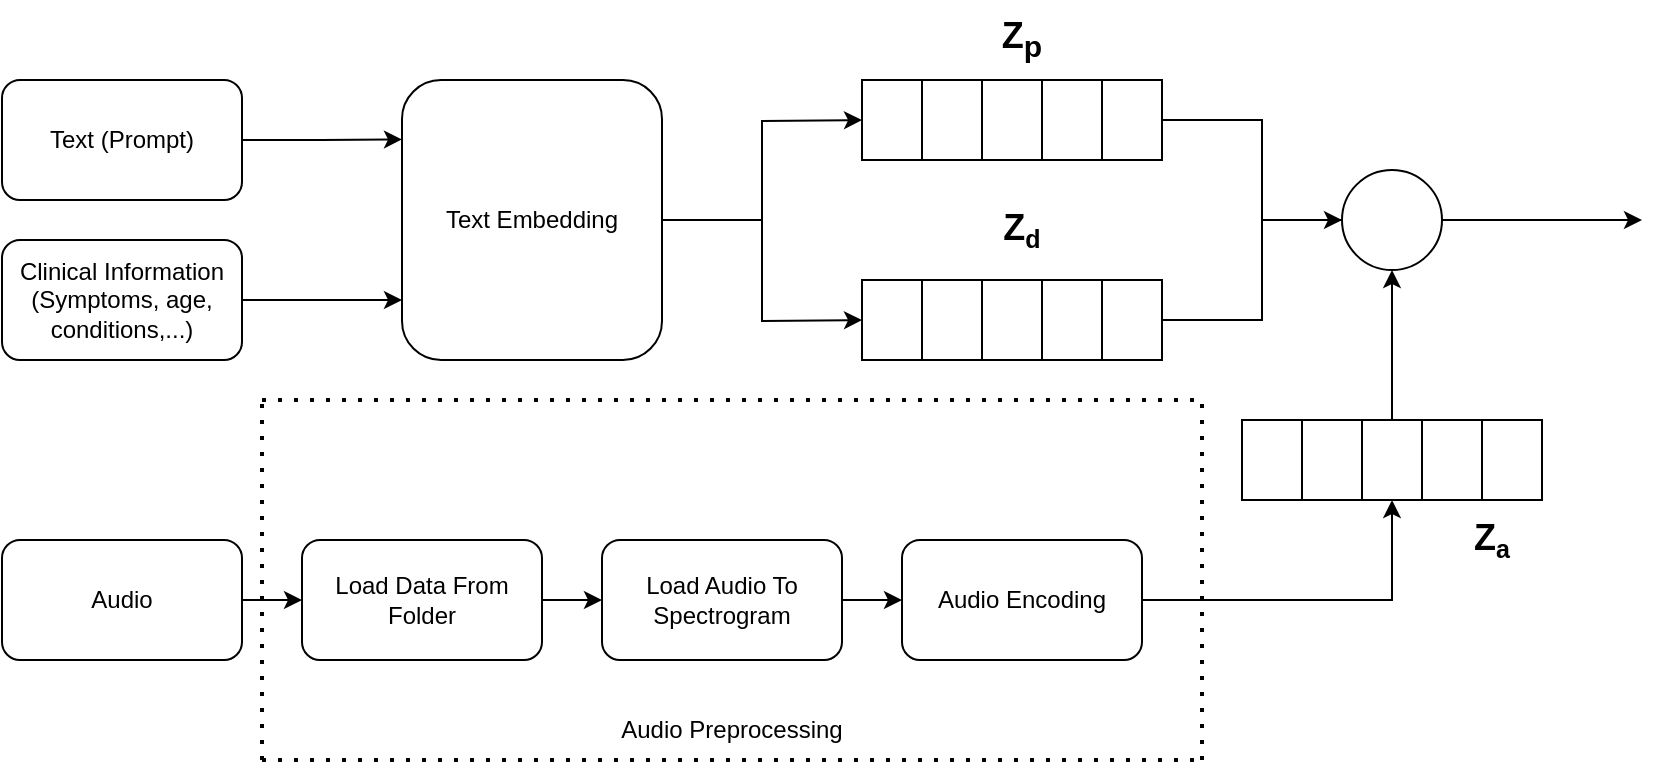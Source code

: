 <mxfile version="26.2.7">
  <diagram name="Page-1" id="ClKewfaFQdFFM47pFRAS">
    <mxGraphModel dx="1190" dy="619" grid="1" gridSize="10" guides="1" tooltips="1" connect="1" arrows="1" fold="1" page="1" pageScale="1" pageWidth="827" pageHeight="1169" math="0" shadow="0">
      <root>
        <mxCell id="0" />
        <mxCell id="1" parent="0" />
        <mxCell id="TKMiJfSwWeMEldTkSYpw-5" value="" style="edgeStyle=orthogonalEdgeStyle;rounded=0;orthogonalLoop=1;jettySize=auto;html=1;" edge="1" parent="1" source="TKMiJfSwWeMEldTkSYpw-1" target="TKMiJfSwWeMEldTkSYpw-4">
          <mxGeometry relative="1" as="geometry" />
        </mxCell>
        <mxCell id="TKMiJfSwWeMEldTkSYpw-1" value="Audio" style="rounded=1;whiteSpace=wrap;html=1;" vertex="1" parent="1">
          <mxGeometry x="10" y="490" width="120" height="60" as="geometry" />
        </mxCell>
        <mxCell id="TKMiJfSwWeMEldTkSYpw-10" style="edgeStyle=orthogonalEdgeStyle;rounded=0;orthogonalLoop=1;jettySize=auto;html=1;" edge="1" parent="1" source="TKMiJfSwWeMEldTkSYpw-2">
          <mxGeometry relative="1" as="geometry">
            <mxPoint x="210" y="370.0" as="targetPoint" />
          </mxGeometry>
        </mxCell>
        <mxCell id="TKMiJfSwWeMEldTkSYpw-2" value="Clinical Information&lt;div&gt;(Symptoms, age, conditions,...)&lt;/div&gt;" style="rounded=1;whiteSpace=wrap;html=1;" vertex="1" parent="1">
          <mxGeometry x="10" y="340" width="120" height="60" as="geometry" />
        </mxCell>
        <mxCell id="TKMiJfSwWeMEldTkSYpw-9" style="edgeStyle=orthogonalEdgeStyle;rounded=0;orthogonalLoop=1;jettySize=auto;html=1;exitX=1;exitY=0.5;exitDx=0;exitDy=0;" edge="1" parent="1" source="TKMiJfSwWeMEldTkSYpw-3">
          <mxGeometry relative="1" as="geometry">
            <mxPoint x="210" y="289.724" as="targetPoint" />
          </mxGeometry>
        </mxCell>
        <mxCell id="TKMiJfSwWeMEldTkSYpw-3" value="Text (Prompt)" style="rounded=1;whiteSpace=wrap;html=1;" vertex="1" parent="1">
          <mxGeometry x="10" y="260" width="120" height="60" as="geometry" />
        </mxCell>
        <mxCell id="TKMiJfSwWeMEldTkSYpw-4" value="Load Data From Folder" style="rounded=1;whiteSpace=wrap;html=1;" vertex="1" parent="1">
          <mxGeometry x="160" y="490" width="120" height="60" as="geometry" />
        </mxCell>
        <mxCell id="TKMiJfSwWeMEldTkSYpw-24" style="edgeStyle=orthogonalEdgeStyle;rounded=0;orthogonalLoop=1;jettySize=auto;html=1;" edge="1" parent="1" source="TKMiJfSwWeMEldTkSYpw-11">
          <mxGeometry relative="1" as="geometry">
            <mxPoint x="440" y="280" as="targetPoint" />
          </mxGeometry>
        </mxCell>
        <mxCell id="TKMiJfSwWeMEldTkSYpw-26" style="edgeStyle=orthogonalEdgeStyle;rounded=0;orthogonalLoop=1;jettySize=auto;html=1;" edge="1" parent="1" source="TKMiJfSwWeMEldTkSYpw-11">
          <mxGeometry relative="1" as="geometry">
            <mxPoint x="440" y="380" as="targetPoint" />
          </mxGeometry>
        </mxCell>
        <mxCell id="TKMiJfSwWeMEldTkSYpw-11" value="Text Embedding" style="rounded=1;whiteSpace=wrap;html=1;" vertex="1" parent="1">
          <mxGeometry x="210" y="260" width="130" height="140" as="geometry" />
        </mxCell>
        <mxCell id="TKMiJfSwWeMEldTkSYpw-14" value="" style="edgeStyle=orthogonalEdgeStyle;rounded=0;orthogonalLoop=1;jettySize=auto;html=1;" edge="1" parent="1" source="TKMiJfSwWeMEldTkSYpw-4" target="TKMiJfSwWeMEldTkSYpw-13">
          <mxGeometry relative="1" as="geometry">
            <mxPoint x="400" y="520" as="targetPoint" />
            <mxPoint x="330" y="520" as="sourcePoint" />
          </mxGeometry>
        </mxCell>
        <mxCell id="TKMiJfSwWeMEldTkSYpw-15" style="edgeStyle=orthogonalEdgeStyle;rounded=0;orthogonalLoop=1;jettySize=auto;html=1;entryX=0;entryY=0.5;entryDx=0;entryDy=0;" edge="1" parent="1" source="TKMiJfSwWeMEldTkSYpw-13" target="TKMiJfSwWeMEldTkSYpw-16">
          <mxGeometry relative="1" as="geometry">
            <mxPoint x="470" y="520" as="targetPoint" />
          </mxGeometry>
        </mxCell>
        <mxCell id="TKMiJfSwWeMEldTkSYpw-13" value="Load Audio To Spectrogram" style="rounded=1;whiteSpace=wrap;html=1;" vertex="1" parent="1">
          <mxGeometry x="310" y="490" width="120" height="60" as="geometry" />
        </mxCell>
        <mxCell id="TKMiJfSwWeMEldTkSYpw-23" style="edgeStyle=orthogonalEdgeStyle;rounded=0;orthogonalLoop=1;jettySize=auto;html=1;entryX=0.5;entryY=1;entryDx=0;entryDy=0;" edge="1" parent="1" source="TKMiJfSwWeMEldTkSYpw-16" target="TKMiJfSwWeMEldTkSYpw-41">
          <mxGeometry relative="1" as="geometry">
            <mxPoint x="680" y="450" as="targetPoint" />
          </mxGeometry>
        </mxCell>
        <mxCell id="TKMiJfSwWeMEldTkSYpw-16" value="Audio Encoding" style="rounded=1;whiteSpace=wrap;html=1;" vertex="1" parent="1">
          <mxGeometry x="460" y="490" width="120" height="60" as="geometry" />
        </mxCell>
        <mxCell id="TKMiJfSwWeMEldTkSYpw-18" value="" style="endArrow=none;dashed=1;html=1;dashPattern=1 3;strokeWidth=2;rounded=0;" edge="1" parent="1">
          <mxGeometry width="50" height="50" relative="1" as="geometry">
            <mxPoint x="140" y="600" as="sourcePoint" />
            <mxPoint x="140" y="420" as="targetPoint" />
          </mxGeometry>
        </mxCell>
        <mxCell id="TKMiJfSwWeMEldTkSYpw-19" value="" style="endArrow=none;dashed=1;html=1;dashPattern=1 3;strokeWidth=2;rounded=0;" edge="1" parent="1">
          <mxGeometry width="50" height="50" relative="1" as="geometry">
            <mxPoint x="610" y="600" as="sourcePoint" />
            <mxPoint x="610" y="420" as="targetPoint" />
          </mxGeometry>
        </mxCell>
        <mxCell id="TKMiJfSwWeMEldTkSYpw-20" value="" style="endArrow=none;dashed=1;html=1;dashPattern=1 3;strokeWidth=2;rounded=0;" edge="1" parent="1">
          <mxGeometry width="50" height="50" relative="1" as="geometry">
            <mxPoint x="140" y="420" as="sourcePoint" />
            <mxPoint x="610" y="420" as="targetPoint" />
          </mxGeometry>
        </mxCell>
        <mxCell id="TKMiJfSwWeMEldTkSYpw-21" value="" style="endArrow=none;dashed=1;html=1;dashPattern=1 3;strokeWidth=2;rounded=0;" edge="1" parent="1">
          <mxGeometry width="50" height="50" relative="1" as="geometry">
            <mxPoint x="140" y="600" as="sourcePoint" />
            <mxPoint x="610" y="600" as="targetPoint" />
          </mxGeometry>
        </mxCell>
        <mxCell id="TKMiJfSwWeMEldTkSYpw-22" value="Audio Preprocessing" style="text;html=1;align=center;verticalAlign=middle;whiteSpace=wrap;rounded=0;" vertex="1" parent="1">
          <mxGeometry x="280" y="570" width="190" height="30" as="geometry" />
        </mxCell>
        <mxCell id="TKMiJfSwWeMEldTkSYpw-27" value="" style="rounded=0;whiteSpace=wrap;html=1;" vertex="1" parent="1">
          <mxGeometry x="440" y="260" width="30" height="40" as="geometry" />
        </mxCell>
        <mxCell id="TKMiJfSwWeMEldTkSYpw-28" value="" style="rounded=0;whiteSpace=wrap;html=1;" vertex="1" parent="1">
          <mxGeometry x="470" y="260" width="30" height="40" as="geometry" />
        </mxCell>
        <mxCell id="TKMiJfSwWeMEldTkSYpw-29" value="" style="rounded=0;whiteSpace=wrap;html=1;" vertex="1" parent="1">
          <mxGeometry x="530" y="260" width="30" height="40" as="geometry" />
        </mxCell>
        <mxCell id="TKMiJfSwWeMEldTkSYpw-30" value="" style="rounded=0;whiteSpace=wrap;html=1;" vertex="1" parent="1">
          <mxGeometry x="500" y="260" width="30" height="40" as="geometry" />
        </mxCell>
        <mxCell id="TKMiJfSwWeMEldTkSYpw-53" style="edgeStyle=orthogonalEdgeStyle;rounded=0;orthogonalLoop=1;jettySize=auto;html=1;entryX=0.083;entryY=0.221;entryDx=0;entryDy=0;entryPerimeter=0;" edge="1" parent="1" source="TKMiJfSwWeMEldTkSYpw-31" target="TKMiJfSwWeMEldTkSYpw-55">
          <mxGeometry relative="1" as="geometry">
            <mxPoint x="690" y="310" as="targetPoint" />
            <Array as="points">
              <mxPoint x="640" y="280" />
              <mxPoint x="640" y="330" />
              <mxPoint x="697" y="330" />
            </Array>
          </mxGeometry>
        </mxCell>
        <mxCell id="TKMiJfSwWeMEldTkSYpw-31" value="" style="rounded=0;whiteSpace=wrap;html=1;" vertex="1" parent="1">
          <mxGeometry x="560" y="260" width="30" height="40" as="geometry" />
        </mxCell>
        <mxCell id="TKMiJfSwWeMEldTkSYpw-33" value="" style="rounded=0;whiteSpace=wrap;html=1;" vertex="1" parent="1">
          <mxGeometry x="440" y="360" width="30" height="40" as="geometry" />
        </mxCell>
        <mxCell id="TKMiJfSwWeMEldTkSYpw-34" value="" style="rounded=0;whiteSpace=wrap;html=1;" vertex="1" parent="1">
          <mxGeometry x="470" y="360" width="30" height="40" as="geometry" />
        </mxCell>
        <mxCell id="TKMiJfSwWeMEldTkSYpw-35" value="" style="rounded=0;whiteSpace=wrap;html=1;" vertex="1" parent="1">
          <mxGeometry x="530" y="360" width="30" height="40" as="geometry" />
        </mxCell>
        <mxCell id="TKMiJfSwWeMEldTkSYpw-36" value="" style="rounded=0;whiteSpace=wrap;html=1;" vertex="1" parent="1">
          <mxGeometry x="500" y="360" width="30" height="40" as="geometry" />
        </mxCell>
        <mxCell id="TKMiJfSwWeMEldTkSYpw-54" style="edgeStyle=orthogonalEdgeStyle;rounded=0;orthogonalLoop=1;jettySize=auto;html=1;" edge="1" parent="1" source="TKMiJfSwWeMEldTkSYpw-37" target="TKMiJfSwWeMEldTkSYpw-55">
          <mxGeometry relative="1" as="geometry">
            <mxPoint x="700" y="350" as="targetPoint" />
            <Array as="points">
              <mxPoint x="640" y="380" />
              <mxPoint x="640" y="330" />
            </Array>
          </mxGeometry>
        </mxCell>
        <mxCell id="TKMiJfSwWeMEldTkSYpw-37" value="" style="rounded=0;whiteSpace=wrap;html=1;" vertex="1" parent="1">
          <mxGeometry x="560" y="360" width="30" height="40" as="geometry" />
        </mxCell>
        <mxCell id="TKMiJfSwWeMEldTkSYpw-38" value="" style="rounded=0;whiteSpace=wrap;html=1;" vertex="1" parent="1">
          <mxGeometry x="630" y="430" width="30" height="40" as="geometry" />
        </mxCell>
        <mxCell id="TKMiJfSwWeMEldTkSYpw-39" value="" style="rounded=0;whiteSpace=wrap;html=1;" vertex="1" parent="1">
          <mxGeometry x="660" y="430" width="30" height="40" as="geometry" />
        </mxCell>
        <mxCell id="TKMiJfSwWeMEldTkSYpw-40" value="" style="rounded=0;whiteSpace=wrap;html=1;" vertex="1" parent="1">
          <mxGeometry x="720" y="430" width="30" height="40" as="geometry" />
        </mxCell>
        <mxCell id="TKMiJfSwWeMEldTkSYpw-56" style="edgeStyle=orthogonalEdgeStyle;rounded=0;orthogonalLoop=1;jettySize=auto;html=1;" edge="1" parent="1" source="TKMiJfSwWeMEldTkSYpw-41" target="TKMiJfSwWeMEldTkSYpw-55">
          <mxGeometry relative="1" as="geometry">
            <mxPoint x="705" y="360" as="targetPoint" />
          </mxGeometry>
        </mxCell>
        <mxCell id="TKMiJfSwWeMEldTkSYpw-41" value="" style="rounded=0;whiteSpace=wrap;html=1;" vertex="1" parent="1">
          <mxGeometry x="690" y="430" width="30" height="40" as="geometry" />
        </mxCell>
        <mxCell id="TKMiJfSwWeMEldTkSYpw-42" value="" style="rounded=0;whiteSpace=wrap;html=1;" vertex="1" parent="1">
          <mxGeometry x="750" y="430" width="30" height="40" as="geometry" />
        </mxCell>
        <mxCell id="TKMiJfSwWeMEldTkSYpw-57" style="edgeStyle=orthogonalEdgeStyle;rounded=0;orthogonalLoop=1;jettySize=auto;html=1;" edge="1" parent="1" source="TKMiJfSwWeMEldTkSYpw-55">
          <mxGeometry relative="1" as="geometry">
            <mxPoint x="830" y="330" as="targetPoint" />
          </mxGeometry>
        </mxCell>
        <mxCell id="TKMiJfSwWeMEldTkSYpw-55" value="" style="ellipse;whiteSpace=wrap;html=1;aspect=fixed;" vertex="1" parent="1">
          <mxGeometry x="680" y="305" width="50" height="50" as="geometry" />
        </mxCell>
        <mxCell id="TKMiJfSwWeMEldTkSYpw-60" value="&lt;b&gt;&lt;font style=&quot;font-size: 18px;&quot;&gt;Z&lt;sub&gt;p&lt;/sub&gt;&lt;/font&gt;&lt;/b&gt;" style="text;html=1;align=center;verticalAlign=middle;whiteSpace=wrap;rounded=0;" vertex="1" parent="1">
          <mxGeometry x="485" y="220" width="70" height="40" as="geometry" />
        </mxCell>
        <mxCell id="TKMiJfSwWeMEldTkSYpw-62" value="&lt;b&gt;&lt;font style=&quot;font-size: 18px;&quot;&gt;Z&lt;/font&gt;&lt;font style=&quot;font-size: 15px;&quot;&gt;&lt;sub&gt;a&lt;/sub&gt;&lt;/font&gt;&lt;/b&gt;" style="text;html=1;align=center;verticalAlign=middle;whiteSpace=wrap;rounded=0;" vertex="1" parent="1">
          <mxGeometry x="720" y="470" width="70" height="40" as="geometry" />
        </mxCell>
        <mxCell id="TKMiJfSwWeMEldTkSYpw-63" value="&lt;b&gt;&lt;font style=&quot;font-size: 18px;&quot;&gt;Z&lt;/font&gt;&lt;font style=&quot;font-size: 15px;&quot;&gt;&lt;sub&gt;d&lt;/sub&gt;&lt;/font&gt;&lt;/b&gt;" style="text;html=1;align=center;verticalAlign=middle;whiteSpace=wrap;rounded=0;" vertex="1" parent="1">
          <mxGeometry x="485" y="315" width="70" height="40" as="geometry" />
        </mxCell>
      </root>
    </mxGraphModel>
  </diagram>
</mxfile>
